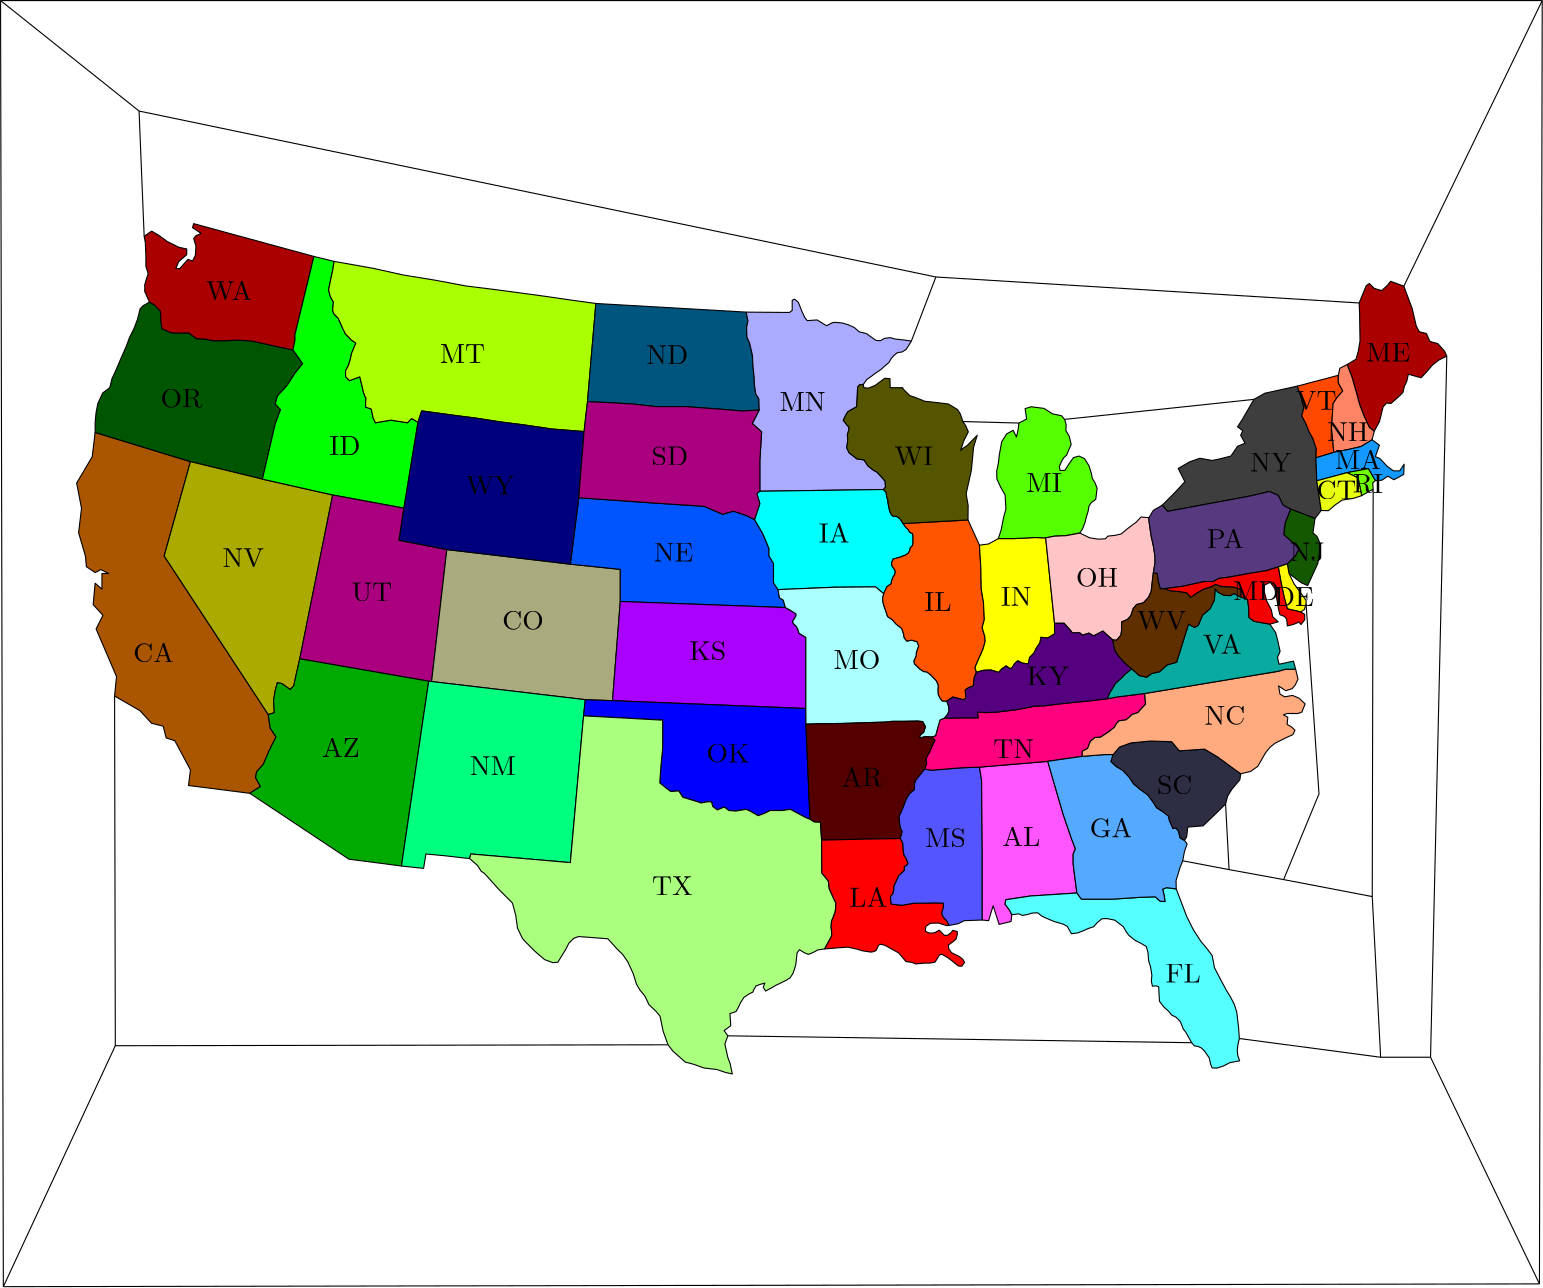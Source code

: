 <?xml version="1.0"?>
<!DOCTYPE ipe SYSTEM "ipe.dtd">
<ipe version="70010" creator="Ipe 7.0.10">
<info created="D:20100110145735" modified="D:20110216115504"/>
<ipestyle name="basic">
<symbol name="arrow/arc(spx)">
<path stroke="sym-stroke" fill="sym-stroke" pen="sym-pen">
0 0 m
-1 0.333 l
-1 -0.333 l
h
</path>
</symbol>
<symbol name="arrow/farc(spx)">
<path stroke="sym-stroke" fill="white" pen="sym-pen">
0 0 m
-1 0.333 l
-1 -0.333 l
h
</path>
</symbol>
<symbol name="mark/circle(sx)" transformations="translations">
<path fill="sym-stroke">
0.6 0 0 0.6 0 0 e
0.4 0 0 0.4 0 0 e
</path>
</symbol>
<symbol name="mark/disk(sx)" transformations="translations">
<path fill="sym-stroke">
0.6 0 0 0.6 0 0 e
</path>
</symbol>
<symbol name="mark/fdisk(sfx)" transformations="translations">
<group>
<path fill="sym-stroke" fillrule="eofill">
0.6 0 0 0.6 0 0 e
0.4 0 0 0.4 0 0 e
</path>
<path fill="sym-fill">
0.4 0 0 0.4 0 0 e
</path>
</group>
</symbol>
<symbol name="mark/box(sx)" transformations="translations">
<path fill="sym-stroke" fillrule="eofill">
-0.6 -0.6 m
0.6 -0.6 l
0.6 0.6 l
-0.6 0.6 l
h
-0.4 -0.4 m
0.4 -0.4 l
0.4 0.4 l
-0.4 0.4 l
h
</path>
</symbol>
<symbol name="mark/square(sx)" transformations="translations">
<path fill="sym-stroke">
-0.6 -0.6 m
0.6 -0.6 l
0.6 0.6 l
-0.6 0.6 l
h
</path>
</symbol>
<symbol name="mark/fsquare(sfx)" transformations="translations">
<group>
<path fill="sym-stroke" fillrule="eofill">
-0.6 -0.6 m
0.6 -0.6 l
0.6 0.6 l
-0.6 0.6 l
h
-0.4 -0.4 m
0.4 -0.4 l
0.4 0.4 l
-0.4 0.4 l
h
</path>
<path fill="sym-fill">
-0.4 -0.4 m
0.4 -0.4 l
0.4 0.4 l
-0.4 0.4 l
h
</path>
</group>
</symbol>
<symbol name="mark/cross(sx)" transformations="translations">
<group>
<path fill="sym-stroke">
-0.43 -0.57 m
0.57 0.43 l
0.43 0.57 l
-0.57 -0.43 l
h
</path>
<path fill="sym-stroke">
-0.43 0.57 m
0.57 -0.43 l
0.43 -0.57 l
-0.57 0.43 l
h
</path>
</group>
</symbol>
<symbol name="arrow/fnormal(spx)">
<path stroke="sym-stroke" fill="white" pen="sym-pen">
0 0 m
-1 0.333 l
-1 -0.333 l
h
</path>
</symbol>
<symbol name="arrow/pointed(spx)">
<path stroke="sym-stroke" fill="sym-stroke" pen="sym-pen">
0 0 m
-1 0.333 l
-0.8 0 l
-1 -0.333 l
h
</path>
</symbol>
<symbol name="arrow/fpointed(spx)">
<path stroke="sym-stroke" fill="white" pen="sym-pen">
0 0 m
-1 0.333 l
-0.8 0 l
-1 -0.333 l
h
</path>
</symbol>
<symbol name="arrow/linear(spx)">
<path stroke="sym-stroke" pen="sym-pen">
-1 0.333 m
0 0 l
-1 -0.333 l
</path>
</symbol>
<symbol name="arrow/fdouble(spx)">
<path stroke="sym-stroke" fill="white" pen="sym-pen">
0 0 m
-1 0.333 l
-1 -0.333 l
h
-1 0 m
-2 0.333 l
-2 -0.333 l
h
</path>
</symbol>
<symbol name="arrow/double(spx)">
<path stroke="sym-stroke" fill="sym-stroke" pen="sym-pen">
0 0 m
-1 0.333 l
-1 -0.333 l
h
-1 0 m
-2 0.333 l
-2 -0.333 l
h
</path>
</symbol>
<pen name="heavier" value="0.8"/>
<pen name="fat" value="1.2"/>
<pen name="ultrafat" value="2"/>
<symbolsize name="large" value="5"/>
<symbolsize name="small" value="2"/>
<symbolsize name="tiny" value="1.1"/>
<arrowsize name="large" value="10"/>
<arrowsize name="small" value="5"/>
<arrowsize name="tiny" value="3"/>
<color name="red" value="1 0 0"/>
<color name="green" value="0 1 0"/>
<color name="blue" value="0 0 1"/>
<color name="yellow" value="1 1 0"/>
<color name="orange" value="1 0.647 0"/>
<color name="gold" value="1 0.843 0"/>
<color name="purple" value="0.627 0.125 0.941"/>
<color name="gray" value="0.745"/>
<color name="brown" value="0.647 0.165 0.165"/>
<color name="navy" value="0 0 0.502"/>
<color name="pink" value="1 0.753 0.796"/>
<color name="seagreen" value="0.18 0.545 0.341"/>
<color name="turquoise" value="0.251 0.878 0.816"/>
<color name="violet" value="0.933 0.51 0.933"/>
<color name="darkblue" value="0 0 0.545"/>
<color name="darkcyan" value="0 0.545 0.545"/>
<color name="darkgray" value="0.663"/>
<color name="darkgreen" value="0 0.392 0"/>
<color name="darkmagenta" value="0.545 0 0.545"/>
<color name="darkorange" value="1 0.549 0"/>
<color name="darkred" value="0.545 0 0"/>
<color name="lightblue" value="0.678 0.847 0.902"/>
<color name="lightcyan" value="0.878 1 1"/>
<color name="lightgray" value="0.827"/>
<color name="lightgreen" value="0.565 0.933 0.565"/>
<color name="lightyellow" value="1 1 0.878"/>
<dashstyle name="dashed" value="[4] 0"/>
<dashstyle name="dotted" value="[1 3] 0"/>
<dashstyle name="dash dotted" value="[4 2 1 2] 0"/>
<dashstyle name="dash dot dotted" value="[4 2 1 2 1 2] 0"/>
<textsize name="large" value="\large"/>
<textsize name="small" value="\small"/>
<textsize name="tiny" value="\tiny"/>
<textsize name="Large" value="\Large"/>
<textsize name="LARGE" value="\LARGE"/>
<textsize name="huge" value="\huge"/>
<textsize name="Huge" value="\Huge"/>
<textsize name="footnote" value="\footnotesize"/>
<textstyle name="center" begin="\begin{center}" end="\end{center}"/>
<textstyle name="itemize" begin="\begin{itemize}" end="\end{itemize}"/>
<textstyle name="item" begin="\begin{itemize}\item{}" end="\end{itemize}"/>
<gridsize name="4 pts" value="4"/>
<gridsize name="8 pts (~3 mm)" value="8"/>
<gridsize name="16 pts (~6 mm)" value="16"/>
<gridsize name="32 pts (~12 mm)" value="32"/>
<gridsize name="10 pts (~3.5 mm)" value="10"/>
<gridsize name="20 pts (~7 mm)" value="20"/>
<gridsize name="14 pts (~5 mm)" value="14"/>
<gridsize name="28 pts (~10 mm)" value="28"/>
<gridsize name="56 pts (~20 mm)" value="56"/>
<anglesize name="90 deg" value="90"/>
<anglesize name="60 deg" value="60"/>
<anglesize name="45 deg" value="45"/>
<anglesize name="30 deg" value="30"/>
<anglesize name="22.5 deg" value="22.5"/>
<tiling name="falling" angle="-60" step="4" width="1"/>
<tiling name="rising" angle="30" step="4" width="1"/>
</ipestyle>
<page>
<layer name="alpha"/>
<layer name="Sea"/>
<view layers="alpha Sea" active="Sea"/>
<path layer="alpha" stroke="black" fill="0.667 0.333 0">
55.3269 499.328 m
89.6394 488.825 l
80.1859 454.862 l
117.65 397.791 l
118.35 392.889 l
120.451 389.738 l
118 384.837 l
115.899 379.935 l
113.448 377.134 l
113.098 375.033 l
114.849 371.882 l
110.997 369.431 l
88.9391 372.232 l
89.6394 377.834 l
84.0373 388.338 l
80.8862 389.388 l
79.8358 393.59 l
75.6343 394.64 l
71.4327 399.192 l
62.3294 404.444 l
63.0297 411.446 l
55.677 428.603 l
58.1279 433.504 l
54.6266 437.356 l
55.3269 445.059 l
57.7778 442.958 l
57.7778 446.459 l
57.7778 448.56 l
60.2287 448.56 l
57.4276 449.96 l
55.3269 448.91 l
52.1757 451.011 l
51.8256 454.862 l
49.3747 463.265 l
50.4251 472.018 l
48.6744 481.122 l
54.2765 490.575 l
h
</path>
<path stroke="black" fill="0 0.333 0">
89.6394 488.825 m
115.549 482.522 l
120.168 502.441 l
122.08 507.54 l
120.168 509.612 l
120.965 512.481 l
124.471 516.305 l
127.34 520.768 l
130.049 524.114 l
126.543 529.055 l
121.245 530.147 l
111.806 532.231 l
106.534 532.599 l
101.998 532.354 l
97.8303 532.354 l
94.7656 532.967 l
91.8234 533.089 l
89.0039 535.173 l
84.598 535.106 l
82.5262 535.265 l
79.3389 536.7 l
79.0202 539.409 l
78.8608 542.915 l
76.6297 545.305 l
74.8767 546.262 l
72.6455 544.987 l
71.53 543.871 l
70.5738 540.046 l
69.2988 536.7 l
67.7052 533.512 l
66.5896 530.484 l
65.474 527.934 l
64.3585 525.385 l
62.9242 522.038 l
61.3895 518.64 l
60.5927 515.453 l
58.0428 513.54 l
56.2898 509.716 l
55.6523 506.369 l
55.3336 502.704 l
55.3269 499.328 l
55.3269 499.328 l
h
</path>
<path stroke="black" fill="0.667 0.667 0">
115.549 482.522 m
140.845 476.822 l
128.994 417.839 l
127.648 411.914 l
126.84 408.144 l
125.493 406.797 l
122.53 408.952 l
120.914 409.221 l
120.106 406.258 l
119.568 402.757 l
119.837 398.448 l
117.65 397.791 l
80.1859 454.862 l
89.6394 488.825 l
115.549 482.522 l
h
</path>
<path stroke="black" fill="0.667 0 0">
126.543 529.055 m
126.543 529.055 l
127.259 532.455 l
127.259 534.527 l
134.096 562.702 l
90.7959 574.512 l
90.3815 573.061 l
93.4892 570.99 l
91.6246 570.161 l
90.7959 569.125 l
91.6246 566.432 l
91.4174 563.117 l
90.3815 561.045 l
88.7241 561.667 l
85.8237 558.352 l
84.3734 558.352 l
85.4093 560.838 l
88.3098 563.324 l
88.3098 565.396 l
85.4093 566.017 l
81.2658 568.089 l
78.1582 570.368 l
75.672 571.818 l
72.9787 569.954 l
73.3931 567.675 l
73.6003 562.91 l
73.6003 559.18 l
74.429 556.487 l
73.8075 554.623 l
73.1859 552.551 l
73.1859 550.065 l
74.8767 546.262 l
76.6297 545.305 l
78.8608 542.915 l
79.0202 539.409 l
79.3389 536.7 l
82.5262 535.265 l
84.598 535.106 l
89.0039 535.173 l
91.8234 533.089 l
94.7656 532.967 l
97.8303 532.354 l
101.998 532.354 l
106.534 532.599 l
111.806 532.231 l
121.245 530.147 l
h
</path>
<path stroke="black" fill="0 1 0">
115.549 482.522 m
140.845 476.822 l
166.489 472.069 l
171.562 503.04 l
169.24 504.345 l
167.79 502.822 l
161.842 503.765 l
159.158 503.33 l
156.256 502.822 l
155.386 504.635 l
154.733 507.755 l
152.702 508.48 l
152.702 510.511 l
152.847 511.672 l
152.412 512.47 l
151.904 513.848 l
151.614 515.226 l
150.598 519.361 l
146.899 517.982 l
145.488 519.461 l
145.488 521.564 l
146.576 523.595 l
147.228 525.844 l
147.664 527.875 l
149.187 531.502 l
147.591 532.59 l
145.415 534.839 l
144.617 536.435 l
142.865 540.39 l
141.196 542.131 l
140.834 543.437 l
141.124 546.266 l
139.963 548.297 l
139.383 550.69 l
140.036 553.955 l
140.906 558.017 l
141.341 560.918 l
134.096 562.702 l
127.259 534.527 l
127.259 532.455 l
126.543 529.055 l
130.049 524.114 l
127.34 520.768 l
124.471 516.305 l
120.965 512.481 l
120.168 509.612 l
122.08 507.54 l
120.168 502.441 l
h
</path>
<path stroke="black" fill="0.667 1 0">
140.036 553.955 m
140.906 558.017 l
141.341 560.918 l
155.529 558.404 l
166.091 556.046 l
177.69 554.16 l
188.723 552.086 l
200.039 550.671 l
208.526 549.54 l
218.239 548.22 l
225.971 547.088 l
235.59 545.768 l
232.572 510.405 l
231.346 499.655 l
219.559 500.598 l
209.375 502.107 l
201.076 503.144 l
192.684 504.465 l
185.328 505.407 l
179.764 506.162 l
172.881 507.105 l
171.562 503.04 l
169.24 504.345 l
167.79 502.822 l
161.842 503.765 l
159.158 503.33 l
156.256 502.822 l
155.386 504.635 l
154.733 507.755 l
152.702 508.48 l
152.702 510.511 l
152.847 511.672 l
152.412 512.47 l
151.904 513.848 l
151.614 515.226 l
150.598 519.361 l
146.899 517.982 l
145.488 519.461 l
145.488 521.564 l
146.576 523.595 l
147.228 525.844 l
147.664 527.875 l
149.187 531.502 l
147.591 532.59 l
145.415 534.839 l
144.617 536.435 l
142.865 540.39 l
141.196 542.131 l
140.834 543.437 l
141.124 546.266 l
139.963 548.297 l
139.383 550.69 l
139.383 550.69 l
h
</path>
<path stroke="black" fill="0 0.333 0.498">
235.59 545.768 m
289.705 542.652 l
290.344 539.413 l
289.853 537.206 l
289.976 533.651 l
290.957 531.444 l
291.937 527.154 l
292.182 522.863 l
292.55 519.431 l
292.673 516.489 l
293.163 513.179 l
294.267 511.462 l
294.389 507.417 l
288.382 507.049 l
281.149 507.662 l
267.787 508.643 l
257.244 508.643 l
248.295 509.623 l
239.592 510.114 l
232.572 510.405 l
h
</path>
<path stroke="black" fill="0.667 0 0.498">
140.845 476.822 m
166.489 472.069 l
164.73 460.518 l
181.942 457.172 l
176.455 409.656 l
175.409 409.779 l
128.994 417.839 l
h
</path>
<path stroke="black" fill="0.667 0.667 0.498">
181.942 457.172 m
226.405 451.913 l
244.384 450.044 l
244.384 438.49 l
241.583 402.777 l
231.779 403.127 l
176.455 409.656 l
h
</path>
<path stroke="black" fill="0 0.667 0">
175.409 409.779 m
165.605 343.255 l
146.698 345.706 l
110.997 369.431 l
114.849 371.882 l
113.098 375.033 l
113.448 377.134 l
115.899 379.935 l
118 384.837 l
120.451 389.738 l
118.35 392.889 l
117.65 397.791 l
119.837 398.448 l
119.568 402.757 l
120.106 406.258 l
120.914 409.221 l
122.53 408.952 l
125.493 406.797 l
126.84 408.144 l
127.648 411.914 l
128.994 417.839 l
h
</path>
<path stroke="black" fill="0 1 0.498">
175.409 409.779 m
176.455 409.656 l
231.779 403.127 l
231.167 397.311 l
226.402 344.481 l
190.56 347.588 l
190.146 345.931 l
181.03 346.967 l
174.4 347.588 l
173.572 342.409 l
165.605 343.255 l
h
</path>
<path stroke="black" fill="0 0.333 1">
229.433 475.818 m
226.405 451.913 l
244.384 450.044 l
244.384 438.49 l
303.85 436.296 l
303.042 438.989 l
301.695 439.797 l
301.157 442.76 l
299.541 445.184 l
299.541 452.187 l
297.925 454.88 l
297.925 457.573 l
296.578 460.805 l
295.501 463.229 l
292.711 467.972 l
289.842 469.407 l
285.061 471 l
281.236 469.885 l
274.543 472.753 l
257.332 473.869 l
h
</path>
<path stroke="black" fill="0.667 0 1">
244.384 438.49 m
241.583 402.777 l
311.182 399.953 l
311.182 425.54 l
308.751 427.04 l
308.17 428.781 l
307.663 429.652 l
306.72 430.449 l
306.429 431.32 l
307.155 432.48 l
307.663 433.351 l
307.59 434.076 l
305.849 435.164 l
303.85 436.296 l
h
</path>
<path stroke="black" fill="0 0 1">
241.583 402.777 m
231.779 403.127 l
231.167 397.311 l
259.632 395.765 l
259.632 385.613 l
259.01 379.191 l
258.596 373.183 l
260.875 371.318 l
262.532 370.075 l
265.433 370.282 l
266.883 368.003 l
271.648 366.553 l
273.512 365.932 l
275.584 366.346 l
277.242 366.346 l
277.656 364.689 l
279.313 363.446 l
281.8 364.481 l
283.457 363.238 l
285.943 363.031 l
289.672 363.653 l
291.122 363.031 l
292.158 362.41 l
294.023 361.374 l
296.302 362.203 l
298.374 363.238 l
300.238 363.238 l
302.724 363.238 l
305.625 363.653 l
307.904 362.41 l
311.426 360.545 l
312.669 360.131 l
311.219 394.315 l
311.182 399.953 l
h
</path>
<path stroke="black" fill="0.667 1 0.498">
231.167 397.311 m
259.632 395.765 l
259.632 385.613 l
259.01 379.191 l
258.596 373.183 l
260.875 371.318 l
262.532 370.075 l
265.433 370.282 l
266.883 368.003 l
271.648 366.553 l
273.512 365.932 l
275.584 366.346 l
277.242 366.346 l
277.656 364.689 l
279.313 363.446 l
281.8 364.481 l
283.457 363.238 l
285.943 363.031 l
289.672 363.653 l
291.122 363.031 l
292.158 362.41 l
294.023 361.374 l
296.302 362.203 l
298.374 363.238 l
300.238 363.238 l
302.724 363.238 l
305.625 363.653 l
307.904 362.41 l
311.426 360.545 l
312.669 360.131 l
314.257 359.163 l
316.434 359.09 l
316.869 352.562 l
316.941 340.738 l
319.263 337.909 l
319.625 335.08 l
320.781 332.486 l
322.014 329.874 l
321.797 326.9 l
320.999 324.724 l
320.418 323.346 l
320.273 321.242 l
320.491 319.501 l
320.491 318.123 l
317.952 313.408 l
315.486 313.046 l
313.6 312.03 l
312.149 311.45 l
310.771 311.957 l
308.885 313.118 l
308.014 311.957 l
307.579 307.823 l
307.071 306.082 l
306.491 304.486 l
305.476 302.963 l
304.17 302.165 l
302.429 301.294 l
301.414 300.787 l
300.18 300.206 l
298.875 299.408 l
296.699 298.248 l
295.828 299.626 l
296.408 301.077 l
294.958 300.714 l
293.217 300.061 l
292.419 298.683 l
292.129 297.885 l
290.678 297.16 l
288.864 295.927 l
287.631 293.968 l
286.833 292.3 l
286.035 290.849 l
283.859 290.123 l
284.149 285.771 l
281.758 284.014 l
283.105 282.128 l
282.027 279.166 l
283.105 274.318 l
283.913 272.163 l
284.721 268.393 l
282.297 268.931 l
279.065 270.009 l
274.486 270.547 l
270.716 271.894 l
267.753 272.702 l
263.444 276.473 l
261.558 278.896 l
259.815 283.76 l
258.699 289.179 l
257.265 290.932 l
254.715 293.322 l
253.281 296.35 l
251.368 298.741 l
250.253 300.653 l
248.978 304.637 l
247.066 308.781 l
245.313 311.331 l
242.922 313.721 l
239.894 317.068 l
229.376 317.865 l
227.623 317.227 l
225.87 315.474 l
224.754 313.243 l
221.886 308.621 l
220.133 308.462 l
217.105 309.578 l
213.599 312.606 l
210.252 315.952 l
209.136 317.227 l
207.383 320.893 l
206.746 325.514 l
205.557 329.936 l
200.653 334.84 l
197.447 338.423 l
195.373 340.686 l
194.335 341.347 l
193.015 343.421 l
190.146 345.931 l
190.56 347.588 l
226.402 344.481 l
h
</path>
<path stroke="black" fill="0.667 0.667 1">
289.705 542.652 m
305.293 542.535 l
306.274 543.271 l
306.274 546.949 l
307.132 547.316 l
308.48 546.213 l
309.829 542.78 l
310.81 540.696 l
311.668 539.593 l
315.223 539.838 l
317.429 538.49 l
318.655 537.754 l
320.739 538.858 l
321.72 538.98 l
324.294 538.735 l
326.378 538.122 l
328.585 537.141 l
330.424 535.548 l
332.998 534.935 l
334.347 533.954 l
336.431 532.483 l
338.024 532.36 l
339.496 533.219 l
341.58 533.464 l
343.296 532.973 l
346.606 532.606 l
349.18 532.238 l
347.341 529.296 l
345.87 528.315 l
344.154 528.07 l
342.928 527.089 l
341.947 525.986 l
341.089 524.515 l
339.496 523.166 l
338.147 521.94 l
336.308 520.714 l
334.837 519.611 l
333.121 518.385 l
331.895 516.669 l
330.424 516.424 l
329.811 515.566 l
329.688 512.011 l
329.443 508.578 l
327.237 507.352 l
326.256 506.739 l
325.398 505.268 l
324.662 503.674 l
325.398 502.816 l
326.011 501.958 l
326.746 501.223 l
326.624 500.119 l
326.133 498.526 l
326.256 496.809 l
326.133 495.216 l
325.888 493.867 l
326.746 492.028 l
327.85 491.17 l
329.566 489.822 l
332.14 489.454 l
333.489 487.37 l
335.45 485.776 l
336.799 485.041 l
338.392 483.325 l
339.741 481.731 l
339.863 479.647 l
339.128 478.789 l
294.623 478.172 l
294.623 489.168 l
295.261 499.527 l
291.914 502.555 l
294.389 507.417 l
294.267 511.462 l
293.163 513.179 l
292.673 516.489 l
292.55 519.431 l
292.182 522.863 l
291.937 527.154 l
290.957 531.444 l
289.976 533.651 l
289.853 537.206 l
290.344 539.413 l
h
</path>
<path stroke="black" fill="0 1 1">
294.623 478.172 m
293.508 477.375 l
294.623 473.71 l
292.711 467.972 l
295.501 463.229 l
296.578 460.805 l
297.925 457.573 l
297.925 454.88 l
299.541 452.187 l
299.541 445.184 l
301.157 442.76 l
321.319 443.61 l
336.275 443.733 l
339.217 441.281 l
340.32 443.733 l
341.301 444.468 l
341.914 444.836 l
342.036 445.939 l
342.527 447.165 l
343.14 448.146 l
343.385 448.881 l
343.262 449.739 l
342.894 450.23 l
342.649 450.598 l
342.159 451.456 l
342.036 452.436 l
342.649 453.785 l
344.12 454.153 l
345.346 454.52 l
347.185 455.256 l
348.043 455.869 l
348.533 456.727 l
348.779 457.83 l
349.637 458.689 l
349.759 459.547 l
349.759 460.65 l
349.759 462.244 l
349.514 462.979 l
348.656 463.347 l
348.043 464.328 l
347.062 465.308 l
346.204 466.534 l
345.101 468.25 l
343.875 469.109 l
342.527 469.231 l
341.914 469.844 l
341.546 470.58 l
341.301 471.315 l
340.81 473.644 l
340.688 475.115 l
340.32 475.974 l
340.075 477.812 l
339.128 478.789 l
h
</path>
<path stroke="black" fill="0.667 1 1">
301.157 442.76 m
301.695 439.797 l
303.042 438.989 l
303.85 436.296 l
305.849 435.164 l
307.59 434.076 l
307.663 433.351 l
307.155 432.48 l
306.429 431.32 l
306.72 430.449 l
307.663 429.652 l
308.17 428.781 l
308.751 427.04 l
311.182 425.54 l
311.182 399.953 l
311.219 394.315 l
316.268 394.488 l
324.755 394.582 l
332.864 394.865 l
339.654 395.054 l
342.294 395.337 l
346.632 395.337 l
351.441 395.431 l
353.233 395.243 l
354.27 393.357 l
353.893 392.414 l
353.61 391.376 l
352.573 390.622 l
352.102 389.773 l
352.29 389.396 l
354.459 389.867 l
356.628 389.679 l
357.948 390.15 l
358.702 392.979 l
359.551 395.808 l
361.06 396.468 l
362.097 397.694 l
362.757 399.014 l
362.569 400.806 l
361.909 402.598 l
360.306 402.692 l
359.551 403.635 l
358.891 404.955 l
358.797 406.276 l
358.891 408.256 l
358.231 409.859 l
357.382 410.802 l
355.968 412.216 l
354.648 413.159 l
353.61 413.254 l
352.196 414.197 l
350.97 415.423 l
350.31 415.988 l
350.121 417.12 l
350.97 418.912 l
350.97 420.043 l
351.819 422.401 l
351.253 424.004 l
349.273 424.57 l
348.235 424.381 l
347.575 424.192 l
346.632 425.324 l
346.349 426.833 l
345.689 428.813 l
343.803 430.228 l
342.294 431.925 l
340.597 433.057 l
340.22 434.283 l
339.748 435.697 l
339.277 436.923 l
338.994 438.055 l
338.805 439.469 l
339.217 441.281 l
336.275 443.733 l
321.319 443.61 l
h
</path>
<path stroke="black" fill="0.333 0 0">
311.219 394.315 m
312.669 360.131 l
314.257 359.163 l
316.434 359.09 l
316.869 352.562 l
332.161 352.927 l
345.214 353.134 l
345.882 355.67 l
345.269 356.896 l
344.901 359.103 l
344.778 361.187 l
345.391 362.413 l
346.127 364.129 l
346.74 365.723 l
347.475 367.561 l
348.456 369.155 l
349.682 370.258 l
350.295 370.749 l
350.295 372.71 l
350.785 374.181 l
351.889 375.53 l
353.973 378.104 l
354.708 380.066 l
354.463 381.904 l
355.934 384.601 l
356.792 386.685 l
357.727 388.537 l
356.628 389.679 l
354.459 389.867 l
352.29 389.396 l
352.102 389.773 l
352.573 390.622 l
353.61 391.376 l
353.893 392.414 l
354.27 393.357 l
353.233 395.243 l
351.441 395.431 l
346.632 395.337 l
342.294 395.337 l
339.654 395.054 l
332.864 394.865 l
324.755 394.582 l
316.268 394.488 l
h
</path>
<path stroke="black" fill="1 0 0">
316.869 352.562 m
316.941 340.738 l
319.263 337.909 l
319.625 335.08 l
320.781 332.486 l
322.014 329.874 l
321.797 326.9 l
320.999 324.724 l
320.418 323.346 l
320.273 321.242 l
320.491 319.501 l
320.491 318.123 l
317.952 313.408 l
323.448 313.858 l
326.277 314.046 l
329.389 313.386 l
331.558 312.726 l
334.67 312.254 l
335.613 312.443 l
336.462 312.82 l
337.405 314.801 l
338.159 315.083 l
339.668 314.706 l
341.365 313.763 l
344.572 311.972 l
346.363 309.897 l
347.212 308.86 l
349.287 308.577 l
350.795 308.011 l
353.813 308.294 l
355.699 308.294 l
357.585 308.577 l
358.245 309.52 l
359.282 311.217 l
360.131 311.5 l
362.394 310.18 l
363.997 308.954 l
366.072 307.257 l
367.298 307.162 l
368.335 308.577 l
367.675 309.708 l
366.449 310.651 l
364.752 311.5 l
363.62 312.066 l
362.677 313.386 l
362.489 314.801 l
363.809 315.744 l
365.223 316.875 l
365.695 318.478 l
365.695 319.704 l
364.092 320.081 l
363.337 319.138 l
362.111 318.29 l
361.074 318.29 l
359.188 320.176 l
357.774 319.327 l
356.925 319.138 l
355.51 319.138 l
354.19 319.798 l
354.379 321.496 l
355.982 322.627 l
358.905 322.722 l
361.923 321.779 l
362.771 321.873 l
362.017 323.382 l
360.98 324.513 l
360.32 325.456 l
360.131 326.494 l
360.697 328.285 l
360.697 329.889 l
357.585 329.983 l
353.813 329.889 l
350.23 329.889 l
345.892 329.134 l
341.931 329.511 l
341.743 330.832 l
341.648 332.246 l
342.497 333.189 l
342.874 334.886 l
342.874 335.924 l
343.346 336.961 l
344.006 338.375 l
344.666 339.884 l
345.892 340.922 l
346.646 341.676 l
346.646 342.996 l
347.589 343.656 l
347.966 344.222 l
347.306 345.919 l
346.552 347.145 l
346.269 348.466 l
346.175 350.163 l
346.061 351.574 l
345.214 353.134 l
332.161 352.927 l
h
</path>
<path stroke="black" fill="0.333 0.333 1">
353.973 378.104 m
356.548 377.754 l
362.678 378.244 l
367.091 378.612 l
373.711 378.857 l
374.446 374.076 l
374.691 348.333 l
374.691 323.815 l
368.194 323.569 l
365.987 322.466 l
362.771 321.873 l
362.017 323.382 l
360.98 324.513 l
360.32 325.456 l
360.131 326.494 l
360.697 328.285 l
360.697 329.889 l
357.585 329.983 l
353.813 329.889 l
350.23 329.889 l
345.892 329.134 l
341.931 329.511 l
341.743 330.832 l
341.648 332.246 l
342.497 333.189 l
342.874 334.886 l
342.874 335.924 l
343.346 336.961 l
344.006 338.375 l
344.666 339.884 l
345.892 340.922 l
346.646 341.676 l
346.646 342.996 l
347.589 343.656 l
347.966 344.222 l
347.306 345.919 l
346.552 347.145 l
346.269 348.466 l
346.175 350.163 l
346.061 351.574 l
345.214 353.134 l
345.882 355.67 l
345.269 356.896 l
344.901 359.103 l
344.778 361.187 l
345.391 362.413 l
346.127 364.129 l
346.74 365.723 l
347.475 367.561 l
348.456 369.155 l
349.682 370.258 l
350.295 370.749 l
350.295 372.71 l
350.785 374.181 l
351.889 375.53 l
h
</path>
<path stroke="black" fill="1 0.333 1">
373.711 378.857 m
398.261 380.942 l
403.917 361.55 l
406.88 352.932 l
408.226 349.43 l
407.418 347.545 l
407.418 344.044 l
407.957 339.735 l
408.765 333.54 l
392.066 332.463 l
383.179 331.116 l
382.909 329.5 l
384.525 327.345 l
385.333 325.729 l
385.064 323.305 l
380.755 322.228 l
378.6 328.961 l
376.984 323.575 l
374.691 323.815 l
374.691 348.333 l
374.446 374.076 l
h
</path>
<path stroke="black" fill="0.333 1 1">
408.765 333.54 m
410.386 331.318 l
421.514 331.318 l
431.415 331.978 l
436.979 332.167 l
438.77 330.564 l
440.468 330.47 l
440.185 332.639 l
439.619 334.902 l
441.034 335.468 l
443.202 335.185 l
444.523 334.996 l
448.295 325.095 l
450.652 320.38 l
453.387 316.136 l
455.461 313.684 l
457.442 311.044 l
457.913 308.686 l
458.29 306.612 l
460.365 302.651 l
462.628 298.408 l
464.043 296.145 l
465.457 293.41 l
466.306 290.675 l
466.966 285.112 l
467.249 281.151 l
466.777 279.171 l
466.494 277.002 l
466.683 275.021 l
467.343 273.135 l
463.854 272.475 l
461.497 271.249 l
459.139 270.495 l
457.442 270.589 l
456.876 272.004 l
456.404 274.173 l
454.801 276.53 l
453.575 277.756 l
452.349 278.322 l
451.029 278.511 l
450.086 279.642 l
447.917 283.508 l
447.069 284.546 l
446.031 287.186 l
444.523 288.789 l
442.825 289.638 l
441.788 290.958 l
440.091 292.467 l
438.487 294.541 l
438.299 297.842 l
438.205 299.822 l
437.167 300.105 l
435.941 300.011 l
435.564 301.803 l
435.753 303.877 l
435.281 306.989 l
434.621 308.969 l
434.338 312.176 l
433.772 314.25 l
431.698 315.476 l
429.812 316.419 l
427.549 318.211 l
426.606 319.437 l
425.474 321.417 l
422.362 323.774 l
419.533 324.34 l
417.742 324.246 l
415.95 322.737 l
414.818 321.417 l
412.838 320.757 l
410.763 319.814 l
408.972 319.154 l
406.803 318.871 l
406.048 320.191 l
405.294 321.511 l
403.974 322.266 l
402.465 322.737 l
400.485 323.303 l
397.373 324.623 l
396.053 325.283 l
394.638 326.415 l
392.658 326.32 l
390.866 325.755 l
389.074 325.472 l
387.943 326.038 l
385.333 325.729 l
384.525 327.345 l
382.909 329.5 l
383.179 331.116 l
392.066 332.463 l
h
</path>
<path stroke="black" fill="1 0.333 0">
346.204 466.534 m
369.548 467.839 l
373.691 458.755 l
374.17 450.787 l
374.329 442.978 l
375.126 438.197 l
375.444 431.982 l
374.648 429.113 l
375.604 425.926 l
375.763 424.173 l
374.966 421.304 l
373.532 418.117 l
372.098 414.77 l
372.576 413.017 l
371.779 410.945 l
371.46 408.077 l
369.707 407.439 l
368.592 406.643 l
368.751 403.615 l
367.795 403.136 l
364.129 404.093 l
361.909 402.598 l
360.306 402.692 l
359.551 403.635 l
358.891 404.955 l
358.797 406.276 l
358.891 408.256 l
358.231 409.859 l
357.382 410.802 l
355.968 412.216 l
354.648 413.159 l
353.61 413.254 l
352.196 414.197 l
350.97 415.423 l
350.31 415.988 l
350.121 417.12 l
350.97 418.912 l
350.97 420.043 l
351.819 422.401 l
351.253 424.004 l
349.273 424.57 l
348.235 424.381 l
347.575 424.192 l
346.632 425.324 l
346.349 426.833 l
345.689 428.813 l
343.803 430.228 l
342.294 431.925 l
340.597 433.057 l
340.22 434.283 l
339.748 435.697 l
339.277 436.923 l
338.994 438.055 l
338.805 439.469 l
339.217 441.281 l
340.32 443.733 l
341.301 444.468 l
341.914 444.836 l
342.036 445.939 l
342.527 447.165 l
343.14 448.146 l
343.385 448.881 l
343.262 449.739 l
342.894 450.23 l
342.649 450.598 l
342.159 451.456 l
342.036 452.436 l
342.649 453.785 l
344.12 454.153 l
345.346 454.52 l
347.185 455.256 l
348.043 455.869 l
348.533 456.727 l
348.779 457.83 l
349.637 458.689 l
349.759 459.547 l
349.759 460.65 l
349.759 462.244 l
349.514 462.979 l
348.656 463.347 l
348.043 464.328 l
347.062 465.308 l
h
</path>
<path stroke="black" fill="1 0 0.498">
361.06 396.468 m
368.121 396.595 l
373.213 396.595 l
372.93 398.669 l
375.853 398.481 l
380.003 398.669 l
386.981 399.518 l
393.676 400.838 l
397.071 400.932 l
401.597 401.498 l
407.632 402.158 l
412.63 402.63 l
419.797 403.479 l
423.38 404.139 l
433.188 405.364 l
433.47 401.498 l
431.867 399.801 l
430.736 398.481 l
428.661 397.821 l
427.341 396.595 l
426.398 395.84 l
424.041 395.557 l
423.098 394.709 l
422.249 393.2 l
420.269 391.597 l
418.571 390.465 l
417.251 389.616 l
415.271 389.522 l
413.573 388.108 l
413.007 386.599 l
412.63 385.562 l
410.744 384.619 l
410.65 382.733 l
398.261 380.942 l
373.711 378.857 l
367.091 378.612 l
362.678 378.244 l
356.548 377.754 l
353.973 378.104 l
354.708 380.066 l
354.463 381.904 l
355.934 384.601 l
356.792 386.685 l
357.727 388.537 l
356.628 389.679 l
357.948 390.15 l
358.702 392.979 l
359.551 395.808 l
h
</path>
<path stroke="black" fill="0.333 0.667 1">
398.261 380.942 m
410.65 382.733 l
418.801 383.38 l
421.829 383.38 l
421.032 380.83 l
422.944 379.077 l
425.335 377.643 l
427.566 375.252 l
429.159 372.862 l
431.391 370.949 l
434.259 368.877 l
436.49 365.85 l
437.447 364.256 l
439.678 362.822 l
441.749 361.228 l
442.068 359.634 l
443.343 356.766 l
444.459 356.925 l
445.415 355.65 l
445.893 353.419 l
447.487 352.463 l
448.443 351.188 l
447.487 348.479 l
446.849 345.132 l
445.893 342.741 l
445.096 340.032 l
444.459 338.12 l
444.523 334.996 l
443.202 335.185 l
441.034 335.468 l
439.619 334.902 l
440.185 332.639 l
440.468 330.47 l
438.77 330.564 l
436.979 332.167 l
431.415 331.978 l
421.514 331.318 l
410.386 331.318 l
408.765 333.54 l
407.957 339.735 l
407.418 344.044 l
407.418 347.545 l
408.226 349.43 l
406.88 352.932 l
403.917 361.55 l
h
</path>
<path stroke="black" fill="0.176 0.176 0.267">
421.829 383.38 m
424.067 386.066 l
428.196 387.572 l
435.171 388.242 l
442.871 388.019 l
445.661 384.726 l
454.7 385.34 l
459.387 382.55 l
465.414 378.142 l
467.757 376.468 l
467.422 374.292 l
464.521 370.833 l
463.014 368.377 l
462.289 365.587 l
458.272 361.626 l
454.198 357.72 l
448.674 357.274 l
448.284 353.778 l
447.487 352.463 l
445.893 353.419 l
445.415 355.65 l
444.459 356.925 l
443.343 356.766 l
442.068 359.634 l
441.749 361.228 l
439.678 362.822 l
437.447 364.256 l
436.49 365.85 l
434.259 368.877 l
431.391 370.949 l
429.159 372.862 l
427.566 375.252 l
425.335 377.643 l
422.944 379.077 l
421.032 380.83 l
h
</path>
<path stroke="black" fill="0.333 0.333 0">
346.204 466.534 m
369.548 467.839 l
369.613 473.009 l
368.888 477.289 l
370.774 485.703 l
371.571 494.045 l
372.877 498.325 l
369.25 494.625 l
367.654 493.537 l
366.929 492.812 l
368.017 496.294 l
369.686 499.558 l
368.743 501.734 l
367.727 503.258 l
366.784 506.014 l
365.841 507.537 l
362.504 509.568 l
358.587 510.076 l
353.945 510.584 l
350.318 512.035 l
348.577 512.615 l
346.256 514.936 l
346.038 515.444 l
342.556 515.444 l
341.541 515.444 l
341.468 518.708 l
339.582 518.853 l
336.1 516.242 l
333.707 515.299 l
332.038 515.444 l
331.895 516.669 l
330.424 516.424 l
329.811 515.566 l
329.688 512.011 l
329.443 508.578 l
327.237 507.352 l
326.256 506.739 l
325.398 505.268 l
324.662 503.674 l
325.398 502.816 l
326.011 501.958 l
326.746 501.223 l
326.624 500.119 l
326.133 498.526 l
326.256 496.809 l
326.133 495.216 l
325.888 493.867 l
326.746 492.028 l
327.85 491.17 l
329.566 489.822 l
332.14 489.454 l
333.489 487.37 l
335.45 485.776 l
336.799 485.041 l
338.392 483.325 l
339.741 481.731 l
339.863 479.647 l
339.128 478.789 l
340.075 477.812 l
340.32 475.974 l
340.688 475.115 l
340.81 473.644 l
341.301 471.315 l
341.546 470.58 l
341.914 469.844 l
342.527 469.231 l
343.875 469.109 l
345.101 468.25 l
h
</path>
<path stroke="black" fill="1 1 0">
373.691 458.755 m
376.934 459.182 l
380.489 461.143 l
386.374 461.143 l
393.606 461.511 l
397.529 461.389 l
400.717 430.619 l
400.717 426.818 l
398.265 425.347 l
395.813 425.592 l
395.445 423.508 l
394.342 422.037 l
393.239 419.831 l
391.768 418.36 l
391.277 416.03 l
389.193 416.276 l
387.477 417.134 l
386.374 416.153 l
385.393 414.559 l
384.657 414.314 l
383.309 415.295 l
381.838 414.314 l
380.612 412.966 l
377.792 413.824 l
375.095 413.701 l
372.576 413.017 l
372.098 414.77 l
373.532 418.117 l
374.966 421.304 l
375.763 424.173 l
375.604 425.926 l
374.648 429.113 l
375.444 431.982 l
375.126 438.197 l
374.329 442.978 l
374.17 450.787 l
h
</path>
<path stroke="black" fill="0.333 1 0">
392.29 508.584 m
396.884 508.006 l
399.996 506.026 l
403.202 505.366 l
404.334 504.045 l
404.9 502.159 l
404.806 499.991 l
406.031 497.916 l
406.692 494.993 l
405.937 493.295 l
405.088 491.221 l
404.051 490.278 l
403.202 488.863 l
402.448 487.072 l
402.731 485.657 l
404.428 485.657 l
406.031 488.203 l
407.54 490.278 l
409.521 490.844 l
411.501 489.901 l
413.104 487.354 l
413.858 484.997 l
414.33 482.734 l
415.367 481.036 l
416.027 479.245 l
415.556 475.284 l
413.858 473.964 l
413.104 472.832 l
412.821 471.041 l
412.161 468.872 l
411.689 466.986 l
410.841 464.723 l
409.803 463.119 l
404.806 462.176 l
400.562 461.988 l
397.529 461.389 l
393.606 461.511 l
386.374 461.143 l
380.489 461.143 l
381.514 464.345 l
382.362 468.683 l
383.211 471.795 l
382.916 476.834 l
381.353 479.568 l
379.958 482.581 l
379.902 485.427 l
380.46 488.05 l
380.851 491.342 l
381.688 495.973 l
383.474 498.819 l
385.817 500.102 l
386.989 497.703 l
387.603 500.325 l
387.882 502.725 l
390.672 504.175 l
390.114 507.914 l
h
</path>
<path stroke="black" fill="1 0.769 0.773">
397.529 461.389 m
400.717 430.619 l
404.144 430.649 l
406.473 428.074 l
407.086 427.216 l
409.783 427.216 l
410.764 426.358 l
413.093 427.094 l
414.81 426.113 l
418.119 427.829 l
419.713 426.358 l
421.675 424.642 l
423.023 424.519 l
424.617 426.358 l
424.862 428.197 l
424.862 431.139 l
426.946 431.997 l
428.172 433.346 l
429.03 435.92 l
430.256 437.391 l
432.708 438.004 l
434.546 439.966 l
435.527 442.172 l
436.018 446.708 l
436.263 448.669 l
436.876 452.347 l
436.876 454.676 l
436.263 458.599 l
435.527 461.909 l
435.159 464.361 l
434.792 466.935 l
434.669 468.652 l
431.849 468.897 l
430.133 467.058 l
428.785 466.077 l
427.191 464.851 l
425.843 463.748 l
424.617 462.767 l
422.41 462.277 l
419.958 462.032 l
418.978 461.051 l
416.403 460.928 l
413.338 461.419 l
409.803 463.119 l
404.806 462.176 l
400.562 461.988 l
h
</path>
<path stroke="black" fill="0.333 0 0.498">
421.675 424.642 m
422.41 420.964 l
423.513 419.125 l
424.862 417.654 l
426.333 416.061 l
428.54 414.222 l
425.965 412.138 l
424.862 410.912 l
422.655 408.95 l
421.675 407.234 l
420.694 405.763 l
419.797 403.479 l
412.63 402.63 l
407.632 402.158 l
401.597 401.498 l
397.071 400.932 l
393.676 400.838 l
386.981 399.518 l
380.003 398.669 l
375.853 398.481 l
372.93 398.669 l
373.213 396.595 l
368.121 396.595 l
361.06 396.468 l
362.097 397.694 l
362.757 399.014 l
362.569 400.806 l
361.909 402.598 l
364.129 404.093 l
367.795 403.136 l
368.751 403.615 l
368.592 406.643 l
369.707 407.439 l
371.46 408.077 l
371.779 410.945 l
372.576 413.017 l
375.095 413.701 l
377.792 413.824 l
380.612 412.966 l
381.838 414.314 l
383.309 415.295 l
384.657 414.314 l
385.393 414.559 l
386.374 416.153 l
387.477 417.134 l
389.193 416.276 l
391.277 416.03 l
391.768 418.36 l
393.239 419.831 l
394.342 422.037 l
395.445 423.508 l
395.813 425.592 l
398.265 425.347 l
400.717 426.818 l
400.717 430.619 l
404.144 430.649 l
406.473 428.074 l
407.086 427.216 l
409.783 427.216 l
410.764 426.358 l
413.093 427.094 l
414.81 426.113 l
418.119 427.829 l
419.713 426.358 l
h
</path>
<path stroke="black" fill="1 0.667 0.498">
433.188 405.364 m
481.253 413.364 l
483.827 414.099 l
487.505 414.099 l
488.363 410.544 l
487.383 408.46 l
486.279 407.112 l
483.95 406.376 l
481.376 408.092 l
481.866 405.15 l
483.582 404.17 l
486.402 404.66 l
488.731 403.679 l
490.938 401.595 l
489.712 398.653 l
488.363 398.163 l
484.44 398.163 l
483.092 397.672 l
484.686 396.814 l
484.44 394.24 l
485.911 393.382 l
487.26 392.156 l
486.524 390.562 l
483.827 389.336 l
480.15 387.497 l
478.311 386.026 l
476.717 384.065 l
475.369 381.736 l
473.898 379.161 l
471.323 377.322 l
467.757 376.468 l
465.414 378.142 l
459.387 382.55 l
454.7 385.34 l
445.661 384.726 l
442.871 388.019 l
435.171 388.242 l
428.196 387.572 l
424.067 386.066 l
421.829 383.38 l
418.801 383.38 l
410.65 382.733 l
410.744 384.619 l
412.63 385.562 l
413.007 386.599 l
413.573 388.108 l
415.271 389.522 l
417.251 389.616 l
418.571 390.465 l
420.269 391.597 l
422.249 393.2 l
423.098 394.709 l
424.041 395.557 l
426.398 395.84 l
427.341 396.595 l
428.661 397.821 l
430.736 398.481 l
431.867 399.801 l
433.47 401.498 l
h
</path>
<path stroke="black" fill="0 0 0.498">
171.562 503.04 m
166.489 472.069 l
164.73 460.518 l
181.942 457.172 l
226.405 451.913 l
229.433 475.818 l
231.346 499.655 l
219.559 500.598 l
209.375 502.107 l
201.076 503.144 l
192.684 504.465 l
185.328 505.407 l
179.764 506.162 l
172.881 507.105 l
172.881 507.105 m
171.562 503.04 l
</path>
<path stroke="black" fill="0.667 0 0.498">
231.346 499.655 m
232.572 510.405 l
239.592 510.114 l
248.295 509.623 l
257.244 508.643 l
267.787 508.643 l
281.149 507.662 l
288.382 507.049 l
294.389 507.417 l
291.914 502.555 l
295.261 499.527 l
294.623 489.168 l
294.623 478.172 l
293.508 477.375 l
294.623 473.71 l
292.711 467.972 l
289.842 469.407 l
285.061 471 l
281.236 469.885 l
274.543 472.753 l
257.332 473.869 l
229.433 475.818 l
h
</path>
<path stroke="black" fill="0.243">
443.802 477.461 m
447.627 481.604 l
445.236 486.385 l
449.38 488.776 l
453.045 490.051 l
457.508 489.254 l
460.536 489.892 l
464.201 490.848 l
466.591 494.354 l
469.301 495.469 l
467.707 498.338 l
468.504 499.932 l
466.591 501.366 l
468.344 504.075 l
472.488 511.247 l
476.472 513.478 l
488.106 516.028 l
489.54 511.884 l
490.496 508.219 l
489.7 505.35 l
491.293 502.322 l
492.249 499.772 l
493.684 497.222 l
494.959 493.398 l
494.799 490.21 l
495.118 481.923 l
496.712 471.246 l
494.481 468.377 l
485.715 471.724 l
483.006 473.158 l
481.253 476.664 l
478.066 478.098 l
471.372 476.505 l
455.117 473.477 l
441.412 470.927 l
439.499 473.158 l
h
</path>
<path stroke="black" fill="1 0.286 0.004">
488.106 516.028 m
502.871 519.918 l
502.871 517.224 l
504.487 514.262 l
502.333 511.838 l
500.986 509.683 l
500.447 500.795 l
501.255 492.177 l
494.799 490.21 l
494.959 493.398 l
493.684 497.222 l
492.249 499.772 l
491.293 502.322 l
489.7 505.35 l
490.496 508.219 l
489.54 511.884 l
488.106 516.028 l
h
</path>
<path stroke="black" fill="0.667 0 0">
506.065 523.798 m
509.252 525.711 l
510.049 528.579 l
510.686 532.245 l
510.527 542.604 l
510.368 545.95 l
512.918 552.166 l
514.033 552.962 l
515.786 551.209 l
518.495 550.412 l
520.567 552.325 l
521.683 553.759 l
526.464 552.006 l
529.492 543.878 l
530.926 537.663 l
532.042 535.591 l
534.591 534.954 l
535.866 532.085 l
538.735 531.289 l
541.125 528.579 l
541.922 526.826 l
539.054 525.392 l
536.823 523.639 l
534.751 521.248 l
532.679 519.017 l
528.057 520.292 l
527.579 517.902 l
526.623 515.83 l
526.145 513.758 l
524.551 512.165 l
521.842 509.774 l
520.248 509.933 l
518.974 508.499 l
517.699 503.24 l
515.786 499.734 l
514.033 501.168 l
512.121 505.312 l
510.527 509.455 l
509.412 513.599 l
507.818 519.177 l
h
</path>
<path stroke="black" fill="1 0.518 0.396">
502.871 519.918 m
503.443 522.461 l
506.065 523.798 l
507.818 519.177 l
509.412 513.599 l
510.527 509.455 l
512.121 505.312 l
514.033 501.168 l
515.786 499.734 l
515.042 496.717 l
511.082 494.266 l
507.027 493.323 l
501.255 492.177 l
500.447 500.795 l
500.986 509.683 l
502.333 511.838 l
504.487 514.262 l
502.871 517.224 l
h
</path>
<path stroke="black" fill="0.078 0.6 1">
515.042 496.717 m
517.649 494.752 l
516.214 490.609 l
517.808 489.971 l
520.517 487.103 l
522.748 485.509 l
524.979 485.509 l
526.573 487.899 l
526.414 484.234 l
522.908 482.322 l
520.677 483.597 l
518.605 482.162 l
516.214 482.003 l
513.664 486.306 l
506.015 484.871 l
495.118 481.923 l
494.799 490.21 l
501.255 492.177 l
507.027 493.323 l
511.082 494.266 l
h
</path>
<path stroke="black" fill="0.435 1 0.004">
513.664 486.306 m
506.015 484.871 l
509.999 482.959 l
511.274 476.584 l
515.418 478.975 l
515.258 481.206 l
516.214 482.003 l
h
</path>
<path stroke="black" fill="0.91 1 0.063">
506.015 484.871 m
495.118 481.923 l
496.712 471.246 l
499.322 471.166 l
501.712 473.238 l
504.262 474.991 l
508.405 475.628 l
511.274 476.584 l
509.999 482.959 l
h
</path>
<path stroke="black" fill="0.082 0.349 0.008">
485.715 471.724 m
483.704 466.704 l
483.226 462.56 l
486.094 460.01 l
488.803 457.62 l
487.528 455.07 l
484.5 452.042 l
485.138 448.536 l
489.6 445.189 l
491.831 444.233 l
494.062 449.014 l
495.497 452.201 l
496.134 455.867 l
496.453 459.054 l
495.178 461.923 l
493.744 463.198 l
494.481 468.377 l
h
</path>
<path stroke="black" fill="0.337 0.224 0.498">
439.499 473.158 m
436.278 471.283 l
434.669 468.652 l
434.792 466.935 l
435.159 464.361 l
435.527 461.909 l
436.263 458.599 l
436.876 454.676 l
436.876 452.347 l
436.263 448.669 l
437.668 448.612 l
438.035 445.792 l
438.771 443.095 l
440.119 443.095 l
446.862 443.953 l
454.585 445.669 l
457.895 445.669 l
459.759 446.765 l
463.437 447.236 l
470.604 448.557 l
477.016 449.594 l
481.259 450.914 l
484.5 452.042 l
487.528 455.07 l
488.803 457.62 l
486.094 460.01 l
483.226 462.56 l
483.704 466.704 l
485.715 471.724 l
483.006 473.158 l
481.253 476.664 l
478.066 478.098 l
471.372 476.505 l
455.117 473.477 l
441.412 470.927 l
h
</path>
<path stroke="black" fill="0.039 0.667 0.627">
428.54 414.222 m
425.965 412.138 l
424.862 410.912 l
422.655 408.95 l
421.675 407.234 l
420.694 405.763 l
419.797 403.479 l
423.38 404.139 l
433.188 405.364 l
481.253 413.364 l
483.827 414.099 l
487.505 414.099 l
486.723 417.023 l
481.537 415.891 l
480.971 418.343 l
481.914 420.512 l
481.065 424.378 l
480.311 427.302 l
478.236 430.319 l
472.484 431.356 l
470.692 432.771 l
470.598 436.166 l
470.221 439.278 l
467.863 440.032 l
465.317 441.352 l
463.997 440.598 l
461.734 440.692 l
459.565 441.824 l
458.508 443.095 l
458.263 439.05 l
456.669 435.862 l
453.972 433.533 l
452.501 429.978 l
451.152 429.12 l
448.946 430.346 l
444.655 416.616 l
441.223 415.635 l
438.526 413.183 l
435.706 412.57 l
433.867 411.222 l
431.17 411.835 l
h
</path>
<path stroke="black" fill="0.373 0.184 0">
440.119 443.095 m
438.771 443.095 l
438.035 445.792 l
437.668 448.612 l
436.263 448.669 l
436.018 446.708 l
435.527 442.172 l
434.546 439.966 l
432.708 438.004 l
430.256 437.391 l
429.03 435.92 l
428.172 433.346 l
426.946 431.997 l
424.862 431.139 l
424.862 428.197 l
424.617 426.358 l
423.023 424.519 l
421.675 424.642 l
422.41 420.964 l
423.513 419.125 l
424.862 417.654 l
426.333 416.061 l
428.54 414.222 l
431.17 411.835 l
433.867 411.222 l
435.706 412.57 l
438.526 413.183 l
441.223 415.635 l
444.655 416.616 l
448.946 430.346 l
451.152 429.12 l
452.501 429.978 l
453.972 433.533 l
456.669 435.862 l
458.263 439.05 l
458.508 443.095 l
459.565 441.824 l
461.734 440.692 l
463.997 440.598 l
465.317 441.352 l
467.863 440.032 l
467.854 442.814 l
465.28 443.672 l
460.744 443.917 l
458.66 444.653 l
457.189 443.795 l
454.369 442.936 l
452.04 441.588 l
449.711 439.994 l
448.362 441.588 l
445.543 442.078 l
442.601 442.323 l
440.119 443.095 l
h
</path>
<path stroke="black" fill="1 0.969 0.039">
481.259 450.914 m
482.32 445.02 l
483.423 439.872 l
484.526 435.826 l
489.307 434.723 l
490.656 435.581 l
491.269 437.665 l
491.269 438.891 l
489.062 441.956 l
486.978 444.775 l
485.138 448.536 l
484.5 452.042 l
h
</path>
<path stroke="black" fill="0.953 0 0">
479.255 433.007 m
478.765 435.458 l
477.171 438.523 l
476.19 442.078 l
476.313 444.407 l
478.397 445.388 l
479.99 443.182 l
480.481 440.852 l
481.339 435.826 l
481.829 433.742 l
483.423 433.129 l
484.281 432.149 l
484.526 429.697 l
486.61 430.187 l
488.694 431.045 l
489.43 430.187 l
490.778 431.903 l
490.778 433.865 l
489.307 434.723 l
484.526 435.826 l
483.423 439.872 l
482.32 445.02 l
481.259 450.914 l
477.016 449.594 l
470.604 448.557 l
463.437 447.236 l
459.759 446.765 l
457.895 445.669 l
454.585 445.669 l
446.862 443.953 l
440.119 443.095 l
442.601 442.323 l
445.543 442.078 l
448.362 441.588 l
449.711 439.994 l
452.04 441.588 l
454.369 442.936 l
457.189 443.795 l
458.66 444.653 l
460.744 443.917 l
465.28 443.672 l
467.854 442.814 l
467.863 440.032 l
470.221 439.278 l
470.598 436.166 l
470.692 432.771 l
472.484 431.356 l
478.236 430.319 l
481.216 431.168 l
h
</path>
<text matrix="1 0 0 1 -128.84 193.814" transformations="translations" pos="232.397 356.522" stroke="black" type="label" halign="center" valign="center">WA</text>
<text matrix="1 0 0 1 -145.961 155.091" transformations="translations" pos="232.397 356.522" stroke="black" type="label" halign="center" valign="center">OR</text>
<text matrix="1 0 0 1 -44.8442 171.231" transformations="translations" pos="232.397 356.522" stroke="black" type="label" halign="center" valign="center">MT</text>
<text matrix="1 0 0 1 -87.2097 138.074" transformations="translations" pos="232.397 356.522" stroke="black" type="label" halign="center" valign="center">ID</text>
<text matrix="1 0 0 1 -34.8305 123.859" transformations="translations" pos="232.397 356.522" stroke="black" type="label" halign="center" valign="center">WY</text>
<text matrix="1 0 0 1 -123.728 97.7044" transformations="translations" pos="232.397 356.522" stroke="black" type="label" halign="center" valign="center">NV</text>
<text matrix="1 0 0 1 -155.975 63.5319" transformations="translations" pos="232.397 356.522" stroke="black" type="label" halign="center" valign="center">CA</text>
<text matrix="1 0 0 1 -77.4061 85.3799" transformations="translations" pos="232.397 356.522" stroke="black" type="label" halign="center" valign="center">UT</text>
<text matrix="1 0 0 1 -22.9962 75.1561" transformations="translations" pos="232.397 356.522" stroke="black" type="label" halign="center" valign="center">CO</text>
<text matrix="1 0 0 1 -33.9202 22.812" transformations="translations" pos="232.397 356.522" stroke="black" type="label" halign="center" valign="center">NM</text>
<text matrix="1 0 0 1 -88.6452 29.3945" transformations="translations" pos="232.397 356.522" stroke="black" type="label" halign="center" valign="center">AZ</text>
<text matrix="1 0 0 1 43.4581 64.2322" transformations="translations" pos="232.397 356.522" stroke="black" type="label" halign="center" valign="center">KS</text>
<text matrix="1 0 0 1 31.1686 99.7351" transformations="translations" pos="232.397 356.522" stroke="black" type="label" halign="center" valign="center">NE</text>
<text matrix="1 0 0 1 29.8031 134.327" transformations="translations" pos="232.397 356.522" stroke="black" type="label" halign="center" valign="center">SD</text>
<text matrix="1 0 0 1 28.8928 170.741" transformations="translations" pos="232.397 356.522" stroke="black" type="label" halign="center" valign="center">ND</text>
<text matrix="1 0 0 1 77.5955 153.899" transformations="translations" pos="232.397 356.522" stroke="black" type="label" halign="center" valign="center">MN</text>
<text matrix="1 0 0 1 88.9747 106.563" transformations="translations" pos="232.397 356.522" stroke="black" type="label" halign="center" valign="center">IA</text>
<text matrix="1 0 0 1 97.1677 61.046" transformations="translations" pos="232.397 356.522" stroke="black" type="label" halign="center" valign="center">MO</text>
<text matrix="1 0 0 1 50.7407 27.3637" transformations="translations" pos="232.397 356.522" stroke="black" type="label" halign="center" valign="center">OK</text>
<text matrix="1 0 0 1 30.7134 -20.4287" transformations="translations" pos="232.397 356.522" stroke="black" type="label" halign="center" valign="center">TX</text>
<text matrix="1 0 0 1 164.533 124.769" transformations="translations" pos="232.397 356.522" stroke="black" type="label" halign="center" valign="center">MI</text>
<text matrix="1 0 0 1 154.519 83.8043" transformations="translations" pos="232.397 356.522" stroke="black" type="label" halign="center" valign="center">IN</text>
<text matrix="1 0 0 1 126.299 81.9836" transformations="translations" pos="232.397 356.522" stroke="black" type="label" halign="center" valign="center">IL</text>
<text matrix="1 0 0 1 117.65 134.327" transformations="translations" pos="232.397 356.522" stroke="black" type="label" halign="center" valign="center">WI</text>
<text matrix="1 0 0 1 229.832 104.532" transformations="translations" pos="232.397 356.522" stroke="black" type="label" halign="center" valign="center">PA</text>
<text matrix="1 0 0 1 183.65 90.6318" transformations="translations" pos="232.397 356.522" stroke="black" type="label" halign="center" valign="center">OH</text>
<text matrix="1 0 0 1 165.898 55.1288" transformations="translations" pos="232.397 356.522" stroke="black" type="label" halign="center" valign="center">KY</text>
<text matrix="1 0 0 1 156.34 -2.67724" transformations="translations" pos="232.397 356.522" stroke="black" type="label" halign="center" valign="center">AL</text>
<text matrix="1 0 0 1 129.03 -3.1324" transformations="translations" pos="232.397 356.522" stroke="black" type="label" halign="center" valign="center">MS</text>
<text matrix="1 0 0 1 98.9883 18.7155" transformations="translations" pos="232.397 356.522" stroke="black" type="label" halign="center" valign="center">AR</text>
<text matrix="1 0 0 1 101.264 -24.5252" transformations="translations" pos="232.397 356.522" stroke="black" type="label" halign="center" valign="center">LA</text>
<text matrix="1 0 0 1 214.601 -51.8352" transformations="translations" pos="232.397 356.522" stroke="black" type="label" halign="center" valign="center">FL</text>
<text matrix="1 0 0 1 188.656 0.508918" transformations="translations" pos="232.397 356.522" stroke="black" type="label" halign="center" valign="center">GA</text>
<text matrix="1 0 0 1 211.527 15.9912" transformations="translations" pos="232.397 356.522" stroke="black" type="label" halign="center" valign="center">SC</text>
<text matrix="1 0 0 1 229.621 41.0187" transformations="translations" pos="232.397 356.522" stroke="black" type="label" halign="center" valign="center">NC</text>
<text matrix="1 0 0 1 228.711 66.508" transformations="translations" pos="232.397 356.522" stroke="black" type="label" halign="center" valign="center">VA</text>
<text matrix="1 0 0 1 206.863 75.1561" transformations="translations" pos="232.397 356.522" stroke="black" type="label" halign="center" valign="center">WV</text>
<text matrix="1 0 0 1 246.112 132.122" transformations="translations" pos="232.397 356.522" stroke="black" type="label" halign="center" valign="center">NY</text>
<text matrix="1 0 0 1 288.443 171.722" transformations="translations" pos="232.397 356.522" stroke="black" type="label" halign="center" valign="center">ME</text>
<text matrix="1 0 0 1 273.878 143.046" transformations="translations" pos="232.397 356.522" stroke="black" type="label" halign="center" valign="center">NH</text>
<text matrix="1 0 0 1 262.498 154.425" transformations="translations" pos="232.397 356.522" stroke="black" type="label" halign="center" valign="center">VT</text>
<text matrix="1 0 0 1 269.781 122.109" transformations="translations" pos="232.397 356.522" stroke="black" type="label" halign="center" valign="center">CT</text>
<text matrix="1 0 0 1 277.519 133.033" transformations="translations" pos="232.397 356.522" stroke="black" type="label" halign="center" valign="center">MA</text>
<text matrix="1 0 0 1 281.124 124.384" transformations="translations" pos="232.397 356.522" stroke="black" type="label" halign="center" valign="center">RI</text>
<text matrix="1 0 0 1 259.312 99.8052" transformations="translations" pos="232.397 356.522" stroke="black" type="label" halign="center" valign="center">NJ</text>
<text matrix="1 0 0 1 254.445 83.6993" transformations="translations" pos="232.397 356.522" stroke="black" type="label" halign="center" valign="center">DE</text>
<text matrix="1 0 0 1 240.93 85.8351" transformations="translations" pos="232.397 356.522" stroke="black" type="label" halign="center" valign="center">MD</text>
<text matrix="1 0 0 1 153.608 28.9043" transformations="translations" pos="232.397 356.522" stroke="black" type="label" halign="center" valign="center">TN</text>
<path layer="Sea" stroke="black">
261.558 278.896 m
62.5951 278.562 l
62.3294 404.444 l
</path>
<path stroke="black">
515.418 478.975 m
515.09 332.249 l
518.11 274.409 l
536.077 274.409 l
541.922 526.826 l
</path>
<path stroke="black">
467.249 281.151 m
518.11 274.409 l
</path>
<path stroke="black">
446.849 345.132 m
463.548 341.953 l
483.179 338.368 l
515.09 332.249 l
</path>
<path stroke="black">
462.289 365.587 m
463.548 341.953 l
</path>
<path stroke="black">
491.269 437.665 m
495.918 369.22 l
483.179 338.368 l
</path>
<path stroke="black">
404.334 504.045 m
472.488 511.247 l
</path>
<path stroke="black">
367.727 503.258 m
387.882 502.725 l
</path>
<path stroke="black">
510.368 545.95 m
357.998 555.303 l
71.1437 615.039 l
72.9787 569.954 l
</path>
<path stroke="black">
21.2798 654.82 m
71.1437 615.039 l
</path>
<path stroke="black">
526.464 552.006 m
576.28 654.82 l
</path>
<path stroke="black">
536.077 274.409 m
575.28 192.82 l
</path>
<path stroke="black">
62.5951 278.562 m
22.2798 191.82 l
</path>
<path stroke="black">
21.2798 654.82 m
576.28 654.82 l
</path>
<path stroke="black">
576.28 654.82 m
575.28 192.82 l
</path>
<path stroke="black">
575.28 192.82 m
22.2798 191.82 l
</path>
<path stroke="black">
22.2798 191.82 m
21.2798 654.82 l
</path>
<path stroke="black">
349.18 532.238 m
357.998 555.303 l
</path>
<path stroke="black">
283.105 282.128 m
450.086 279.642 l
</path>
</page>
</ipe>
